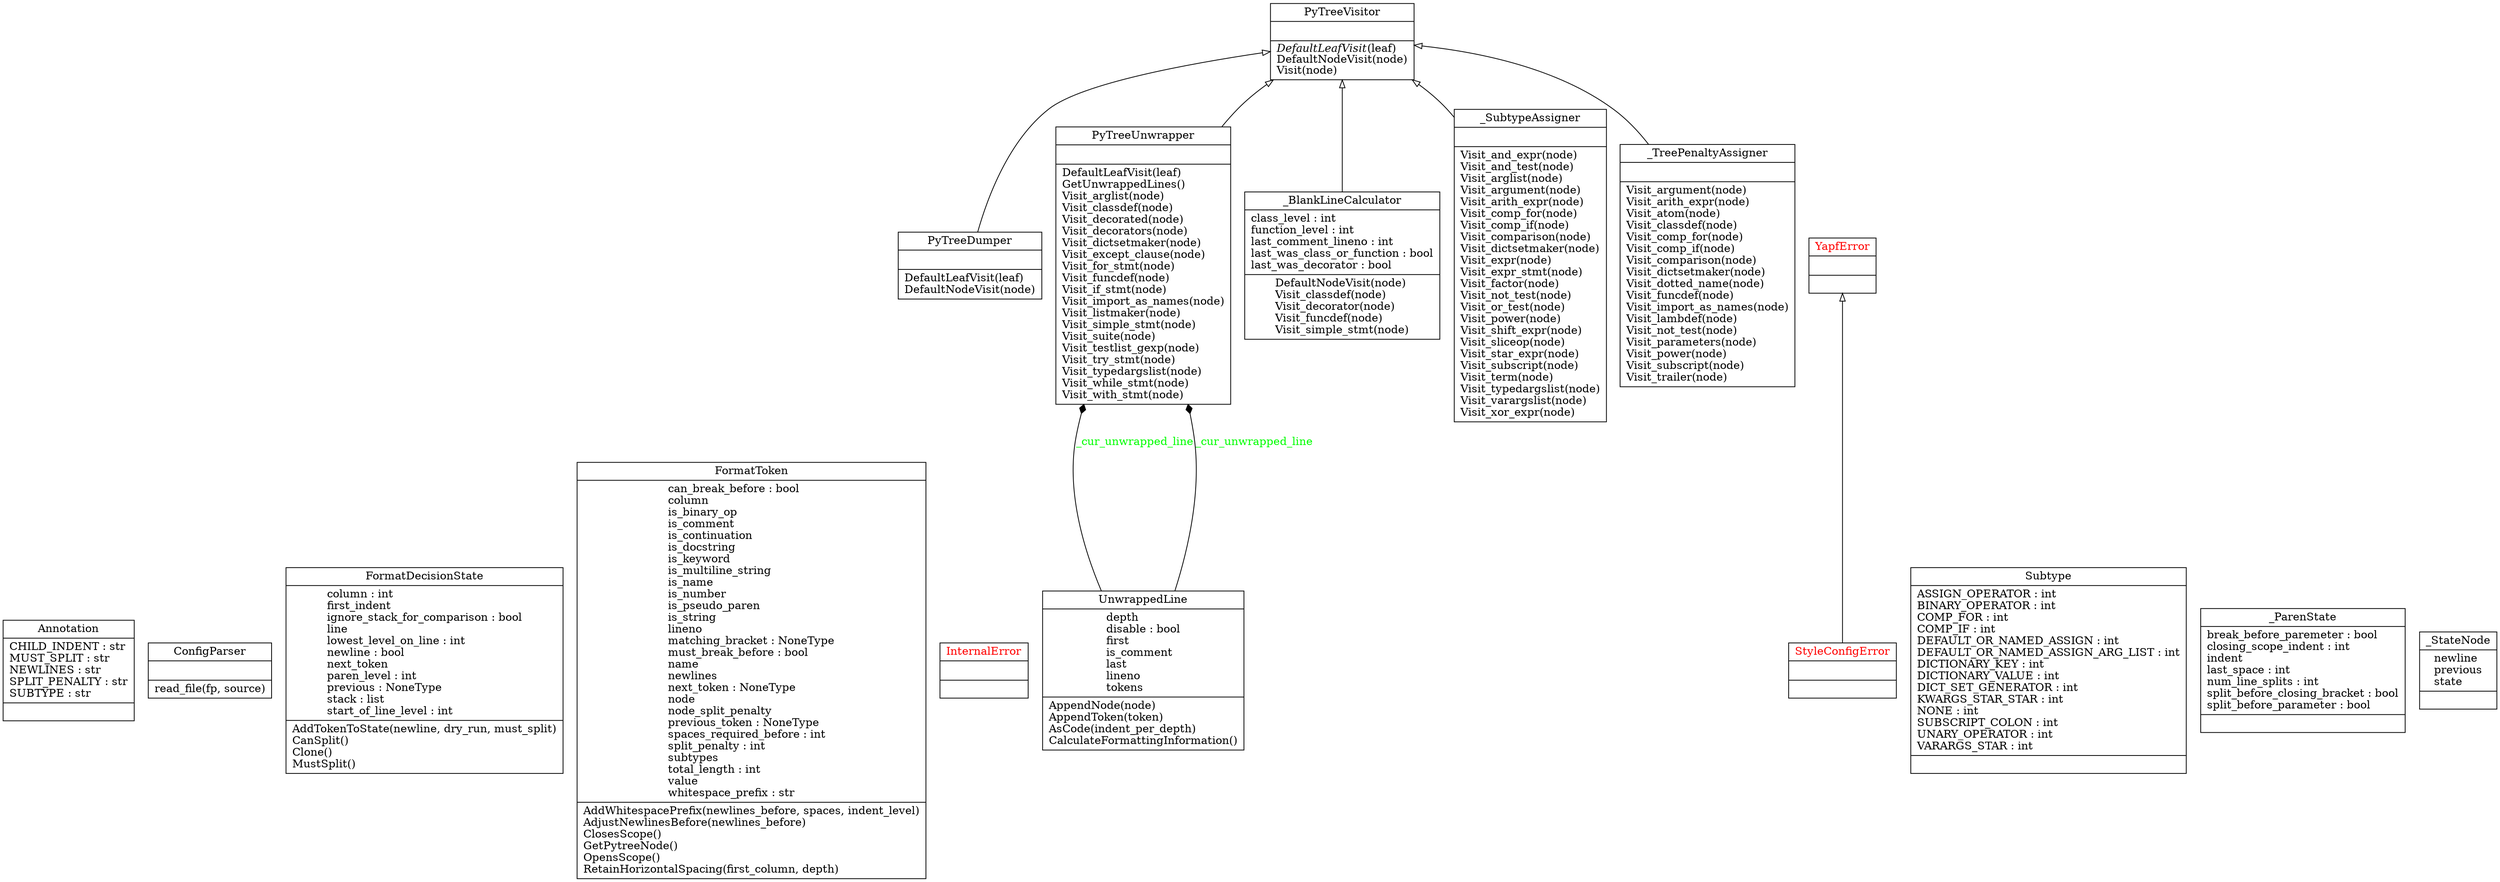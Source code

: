 digraph "classes_1" {
rankdir=BT
charset="utf-8"
"yapf.yapflib.pytree_utils.Annotation" [color="black", fontcolor="black", label=<{Annotation|CHILD_INDENT : str<br ALIGN="LEFT"/>MUST_SPLIT : str<br ALIGN="LEFT"/>NEWLINES : str<br ALIGN="LEFT"/>SPLIT_PENALTY : str<br ALIGN="LEFT"/>SUBTYPE : str<br ALIGN="LEFT"/>|}>, shape="record", style="solid"];
"yapf.yapflib.py3compat.ConfigParser" [color="black", fontcolor="black", label=<{ConfigParser|<br ALIGN="LEFT"/>|read_file(fp, source)<br ALIGN="LEFT"/>}>, shape="record", style="solid"];
"yapf.yapflib.format_decision_state.FormatDecisionState" [color="black", fontcolor="black", label=<{FormatDecisionState|column : int<br ALIGN="LEFT"/>first_indent<br ALIGN="LEFT"/>ignore_stack_for_comparison : bool<br ALIGN="LEFT"/>line<br ALIGN="LEFT"/>lowest_level_on_line : int<br ALIGN="LEFT"/>newline : bool<br ALIGN="LEFT"/>next_token<br ALIGN="LEFT"/>paren_level : int<br ALIGN="LEFT"/>previous : NoneType<br ALIGN="LEFT"/>stack : list<br ALIGN="LEFT"/>start_of_line_level : int<br ALIGN="LEFT"/>|AddTokenToState(newline, dry_run, must_split)<br ALIGN="LEFT"/>CanSplit()<br ALIGN="LEFT"/>Clone()<br ALIGN="LEFT"/>MustSplit()<br ALIGN="LEFT"/>}>, shape="record", style="solid"];
"yapf.yapflib.format_token.FormatToken" [color="black", fontcolor="black", label=<{FormatToken|can_break_before : bool<br ALIGN="LEFT"/>column<br ALIGN="LEFT"/>is_binary_op<br ALIGN="LEFT"/>is_comment<br ALIGN="LEFT"/>is_continuation<br ALIGN="LEFT"/>is_docstring<br ALIGN="LEFT"/>is_keyword<br ALIGN="LEFT"/>is_multiline_string<br ALIGN="LEFT"/>is_name<br ALIGN="LEFT"/>is_number<br ALIGN="LEFT"/>is_pseudo_paren<br ALIGN="LEFT"/>is_string<br ALIGN="LEFT"/>lineno<br ALIGN="LEFT"/>matching_bracket : NoneType<br ALIGN="LEFT"/>must_break_before : bool<br ALIGN="LEFT"/>name<br ALIGN="LEFT"/>newlines<br ALIGN="LEFT"/>next_token : NoneType<br ALIGN="LEFT"/>node<br ALIGN="LEFT"/>node_split_penalty<br ALIGN="LEFT"/>previous_token : NoneType<br ALIGN="LEFT"/>spaces_required_before : int<br ALIGN="LEFT"/>split_penalty : int<br ALIGN="LEFT"/>subtypes<br ALIGN="LEFT"/>total_length : int<br ALIGN="LEFT"/>value<br ALIGN="LEFT"/>whitespace_prefix : str<br ALIGN="LEFT"/>|AddWhitespacePrefix(newlines_before, spaces, indent_level)<br ALIGN="LEFT"/>AdjustNewlinesBefore(newlines_before)<br ALIGN="LEFT"/>ClosesScope()<br ALIGN="LEFT"/>GetPytreeNode()<br ALIGN="LEFT"/>OpensScope()<br ALIGN="LEFT"/>RetainHorizontalSpacing(first_column, depth)<br ALIGN="LEFT"/>}>, shape="record", style="solid"];
"yapf.yapflib.verifier.InternalError" [color="black", fontcolor="red", label=<{InternalError|<br ALIGN="LEFT"/>|}>, shape="record", style="solid"];
"yapf.yapflib.pytree_visitor.PyTreeDumper" [color="black", fontcolor="black", label=<{PyTreeDumper|<br ALIGN="LEFT"/>|DefaultLeafVisit(leaf)<br ALIGN="LEFT"/>DefaultNodeVisit(node)<br ALIGN="LEFT"/>}>, shape="record", style="solid"];
"yapf.yapflib.pytree_unwrapper.PyTreeUnwrapper" [color="black", fontcolor="black", label=<{PyTreeUnwrapper|<br ALIGN="LEFT"/>|DefaultLeafVisit(leaf)<br ALIGN="LEFT"/>GetUnwrappedLines()<br ALIGN="LEFT"/>Visit_arglist(node)<br ALIGN="LEFT"/>Visit_classdef(node)<br ALIGN="LEFT"/>Visit_decorated(node)<br ALIGN="LEFT"/>Visit_decorators(node)<br ALIGN="LEFT"/>Visit_dictsetmaker(node)<br ALIGN="LEFT"/>Visit_except_clause(node)<br ALIGN="LEFT"/>Visit_for_stmt(node)<br ALIGN="LEFT"/>Visit_funcdef(node)<br ALIGN="LEFT"/>Visit_if_stmt(node)<br ALIGN="LEFT"/>Visit_import_as_names(node)<br ALIGN="LEFT"/>Visit_listmaker(node)<br ALIGN="LEFT"/>Visit_simple_stmt(node)<br ALIGN="LEFT"/>Visit_suite(node)<br ALIGN="LEFT"/>Visit_testlist_gexp(node)<br ALIGN="LEFT"/>Visit_try_stmt(node)<br ALIGN="LEFT"/>Visit_typedargslist(node)<br ALIGN="LEFT"/>Visit_while_stmt(node)<br ALIGN="LEFT"/>Visit_with_stmt(node)<br ALIGN="LEFT"/>}>, shape="record", style="solid"];
"yapf.yapflib.pytree_visitor.PyTreeVisitor" [color="black", fontcolor="black", label=<{PyTreeVisitor|<br ALIGN="LEFT"/>|<I>DefaultLeafVisit</I>(leaf)<br ALIGN="LEFT"/>DefaultNodeVisit(node)<br ALIGN="LEFT"/>Visit(node)<br ALIGN="LEFT"/>}>, shape="record", style="solid"];
"yapf.yapflib.style.StyleConfigError" [color="black", fontcolor="red", label=<{StyleConfigError|<br ALIGN="LEFT"/>|}>, shape="record", style="solid"];
"yapf.yapflib.format_token.Subtype" [color="black", fontcolor="black", label=<{Subtype|ASSIGN_OPERATOR : int<br ALIGN="LEFT"/>BINARY_OPERATOR : int<br ALIGN="LEFT"/>COMP_FOR : int<br ALIGN="LEFT"/>COMP_IF : int<br ALIGN="LEFT"/>DEFAULT_OR_NAMED_ASSIGN : int<br ALIGN="LEFT"/>DEFAULT_OR_NAMED_ASSIGN_ARG_LIST : int<br ALIGN="LEFT"/>DICTIONARY_KEY : int<br ALIGN="LEFT"/>DICTIONARY_VALUE : int<br ALIGN="LEFT"/>DICT_SET_GENERATOR : int<br ALIGN="LEFT"/>KWARGS_STAR_STAR : int<br ALIGN="LEFT"/>NONE : int<br ALIGN="LEFT"/>SUBSCRIPT_COLON : int<br ALIGN="LEFT"/>UNARY_OPERATOR : int<br ALIGN="LEFT"/>VARARGS_STAR : int<br ALIGN="LEFT"/>|}>, shape="record", style="solid"];
"yapf.yapflib.unwrapped_line.UnwrappedLine" [color="black", fontcolor="black", label=<{UnwrappedLine|depth<br ALIGN="LEFT"/>disable : bool<br ALIGN="LEFT"/>first<br ALIGN="LEFT"/>is_comment<br ALIGN="LEFT"/>last<br ALIGN="LEFT"/>lineno<br ALIGN="LEFT"/>tokens<br ALIGN="LEFT"/>|AppendNode(node)<br ALIGN="LEFT"/>AppendToken(token)<br ALIGN="LEFT"/>AsCode(indent_per_depth)<br ALIGN="LEFT"/>CalculateFormattingInformation()<br ALIGN="LEFT"/>}>, shape="record", style="solid"];
"yapf.yapflib.errors.YapfError" [color="black", fontcolor="red", label=<{YapfError|<br ALIGN="LEFT"/>|}>, shape="record", style="solid"];
"yapf.yapflib.blank_line_calculator._BlankLineCalculator" [color="black", fontcolor="black", label=<{_BlankLineCalculator|class_level : int<br ALIGN="LEFT"/>function_level : int<br ALIGN="LEFT"/>last_comment_lineno : int<br ALIGN="LEFT"/>last_was_class_or_function : bool<br ALIGN="LEFT"/>last_was_decorator : bool<br ALIGN="LEFT"/>|DefaultNodeVisit(node)<br ALIGN="LEFT"/>Visit_classdef(node)<br ALIGN="LEFT"/>Visit_decorator(node)<br ALIGN="LEFT"/>Visit_funcdef(node)<br ALIGN="LEFT"/>Visit_simple_stmt(node)<br ALIGN="LEFT"/>}>, shape="record", style="solid"];
"yapf.yapflib.format_decision_state._ParenState" [color="black", fontcolor="black", label=<{_ParenState|break_before_paremeter : bool<br ALIGN="LEFT"/>closing_scope_indent : int<br ALIGN="LEFT"/>indent<br ALIGN="LEFT"/>last_space : int<br ALIGN="LEFT"/>num_line_splits : int<br ALIGN="LEFT"/>split_before_closing_bracket : bool<br ALIGN="LEFT"/>split_before_parameter : bool<br ALIGN="LEFT"/>|}>, shape="record", style="solid"];
"yapf.yapflib.reformatter._StateNode" [color="black", fontcolor="black", label=<{_StateNode|newline<br ALIGN="LEFT"/>previous<br ALIGN="LEFT"/>state<br ALIGN="LEFT"/>|}>, shape="record", style="solid"];
"yapf.yapflib.subtype_assigner._SubtypeAssigner" [color="black", fontcolor="black", label=<{_SubtypeAssigner|<br ALIGN="LEFT"/>|Visit_and_expr(node)<br ALIGN="LEFT"/>Visit_and_test(node)<br ALIGN="LEFT"/>Visit_arglist(node)<br ALIGN="LEFT"/>Visit_argument(node)<br ALIGN="LEFT"/>Visit_arith_expr(node)<br ALIGN="LEFT"/>Visit_comp_for(node)<br ALIGN="LEFT"/>Visit_comp_if(node)<br ALIGN="LEFT"/>Visit_comparison(node)<br ALIGN="LEFT"/>Visit_dictsetmaker(node)<br ALIGN="LEFT"/>Visit_expr(node)<br ALIGN="LEFT"/>Visit_expr_stmt(node)<br ALIGN="LEFT"/>Visit_factor(node)<br ALIGN="LEFT"/>Visit_not_test(node)<br ALIGN="LEFT"/>Visit_or_test(node)<br ALIGN="LEFT"/>Visit_power(node)<br ALIGN="LEFT"/>Visit_shift_expr(node)<br ALIGN="LEFT"/>Visit_sliceop(node)<br ALIGN="LEFT"/>Visit_star_expr(node)<br ALIGN="LEFT"/>Visit_subscript(node)<br ALIGN="LEFT"/>Visit_term(node)<br ALIGN="LEFT"/>Visit_typedargslist(node)<br ALIGN="LEFT"/>Visit_varargslist(node)<br ALIGN="LEFT"/>Visit_xor_expr(node)<br ALIGN="LEFT"/>}>, shape="record", style="solid"];
"yapf.yapflib.split_penalty._TreePenaltyAssigner" [color="black", fontcolor="black", label=<{_TreePenaltyAssigner|<br ALIGN="LEFT"/>|Visit_argument(node)<br ALIGN="LEFT"/>Visit_arith_expr(node)<br ALIGN="LEFT"/>Visit_atom(node)<br ALIGN="LEFT"/>Visit_classdef(node)<br ALIGN="LEFT"/>Visit_comp_for(node)<br ALIGN="LEFT"/>Visit_comp_if(node)<br ALIGN="LEFT"/>Visit_comparison(node)<br ALIGN="LEFT"/>Visit_dictsetmaker(node)<br ALIGN="LEFT"/>Visit_dotted_name(node)<br ALIGN="LEFT"/>Visit_funcdef(node)<br ALIGN="LEFT"/>Visit_import_as_names(node)<br ALIGN="LEFT"/>Visit_lambdef(node)<br ALIGN="LEFT"/>Visit_not_test(node)<br ALIGN="LEFT"/>Visit_parameters(node)<br ALIGN="LEFT"/>Visit_power(node)<br ALIGN="LEFT"/>Visit_subscript(node)<br ALIGN="LEFT"/>Visit_trailer(node)<br ALIGN="LEFT"/>}>, shape="record", style="solid"];
"yapf.yapflib.blank_line_calculator._BlankLineCalculator" -> "yapf.yapflib.pytree_visitor.PyTreeVisitor" [arrowhead="empty", arrowtail="none"];
"yapf.yapflib.pytree_unwrapper.PyTreeUnwrapper" -> "yapf.yapflib.pytree_visitor.PyTreeVisitor" [arrowhead="empty", arrowtail="none"];
"yapf.yapflib.pytree_visitor.PyTreeDumper" -> "yapf.yapflib.pytree_visitor.PyTreeVisitor" [arrowhead="empty", arrowtail="none"];
"yapf.yapflib.split_penalty._TreePenaltyAssigner" -> "yapf.yapflib.pytree_visitor.PyTreeVisitor" [arrowhead="empty", arrowtail="none"];
"yapf.yapflib.style.StyleConfigError" -> "yapf.yapflib.errors.YapfError" [arrowhead="empty", arrowtail="none"];
"yapf.yapflib.subtype_assigner._SubtypeAssigner" -> "yapf.yapflib.pytree_visitor.PyTreeVisitor" [arrowhead="empty", arrowtail="none"];
"yapf.yapflib.unwrapped_line.UnwrappedLine" -> "yapf.yapflib.pytree_unwrapper.PyTreeUnwrapper" [arrowhead="diamond", arrowtail="none", fontcolor="green", label="_cur_unwrapped_line", style="solid"];
"yapf.yapflib.unwrapped_line.UnwrappedLine" -> "yapf.yapflib.pytree_unwrapper.PyTreeUnwrapper" [arrowhead="diamond", arrowtail="none", fontcolor="green", label="_cur_unwrapped_line", style="solid"];
}
